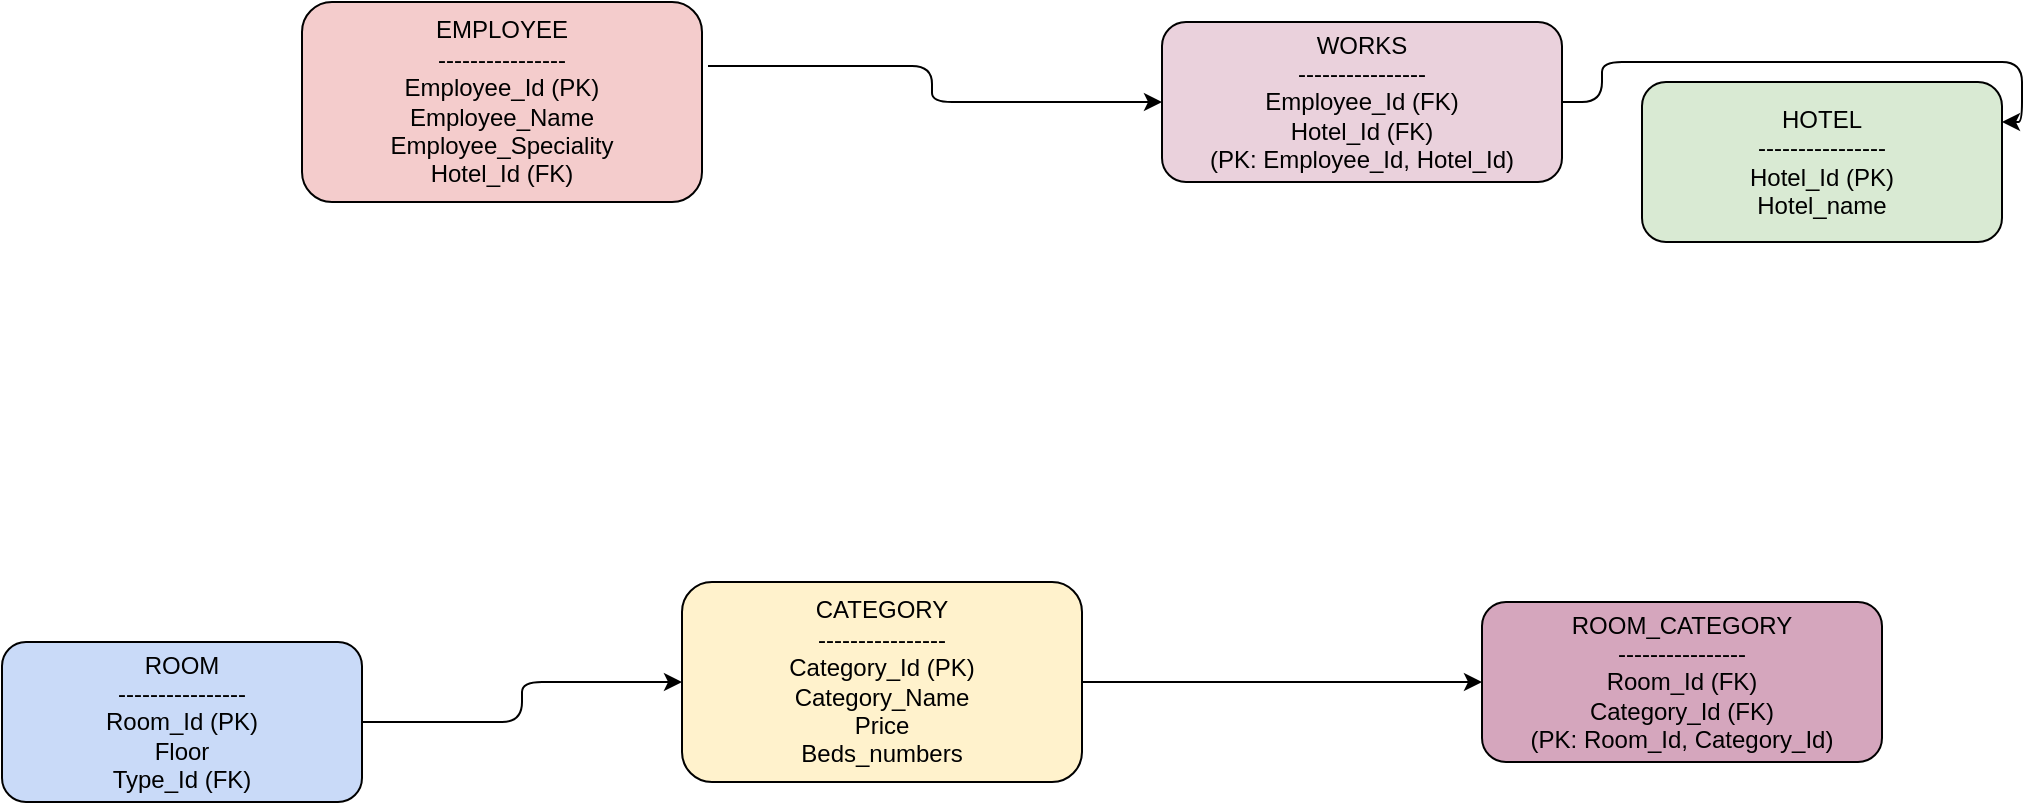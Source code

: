 <mxfile>
    <diagram id="z2f2P5NkxSe85gBTfOub" name="Hotel Physical Schema">
        <mxGraphModel dx="861" dy="489" grid="1" gridSize="10" guides="1" tooltips="1" connect="1" arrows="1" fold="1" page="1" pageScale="1" pageWidth="850" pageHeight="1100" math="0" shadow="0">
            <root>
                <mxCell id="0"/>
                <mxCell id="1" parent="0"/>
                <mxCell id="2" value="HOTEL&#xa;----------------&#xa;Hotel_Id (PK)&#xa;Hotel_name" style="shape=rectangle;whiteSpace=wrap;rounded=1;fillColor=#D9EAD3;" parent="1" vertex="1">
                    <mxGeometry x="840" y="50" width="180" height="80" as="geometry"/>
                </mxCell>
                <mxCell id="3" value="EMPLOYEE&#xa;----------------&#xa;Employee_Id (PK)&#xa;Employee_Name&#xa;Employee_Speciality&#xa;Hotel_Id (FK)" style="shape=rectangle;whiteSpace=wrap;rounded=1;fillColor=#F4CCCC;" parent="1" vertex="1">
                    <mxGeometry x="170" y="10" width="200" height="100" as="geometry"/>
                </mxCell>
                <mxCell id="4" value="ROOM&#xa;----------------&#xa;Room_Id (PK)&#xa;Floor&#xa;Type_Id (FK)" style="shape=rectangle;whiteSpace=wrap;rounded=1;fillColor=#C9DAF8;" parent="1" vertex="1">
                    <mxGeometry x="20" y="330" width="180" height="80" as="geometry"/>
                </mxCell>
                <mxCell id="7" value="ROOM_CATEGORY&#xa;----------------&#xa;Room_Id (FK)&#xa;Category_Id (FK)&#xa;(PK: Room_Id, Category_Id)" style="shape=rectangle;whiteSpace=wrap;rounded=1;fillColor=#D5A6BD;" parent="1" vertex="1">
                    <mxGeometry x="760" y="310" width="200" height="80" as="geometry"/>
                </mxCell>
                <mxCell id="8" style="edgeStyle=orthogonalEdgeStyle;entryX=1;entryY=0.25;entryDx=0;entryDy=0;" parent="1" source="6" target="2" edge="1">
                    <mxGeometry relative="1" as="geometry"/>
                </mxCell>
                <mxCell id="10" style="edgeStyle=orthogonalEdgeStyle;" parent="1" source="5" target="7" edge="1">
                    <mxGeometry relative="1" as="geometry"/>
                </mxCell>
                <mxCell id="11" value="" style="edgeStyle=orthogonalEdgeStyle;" parent="1" source="4" target="5" edge="1">
                    <mxGeometry relative="1" as="geometry">
                        <mxPoint x="200" y="370" as="sourcePoint"/>
                        <mxPoint x="760" y="350" as="targetPoint"/>
                    </mxGeometry>
                </mxCell>
                <mxCell id="5" value="CATEGORY&#xa;----------------&#xa;Category_Id (PK)&#xa;Category_Name&#xa;Price&#xa;Beds_numbers" style="shape=rectangle;whiteSpace=wrap;rounded=1;fillColor=#FFF2CC;" parent="1" vertex="1">
                    <mxGeometry x="360" y="300" width="200" height="100" as="geometry"/>
                </mxCell>
                <mxCell id="12" value="" style="edgeStyle=orthogonalEdgeStyle;exitX=1.015;exitY=0.32;exitDx=0;exitDy=0;exitPerimeter=0;" edge="1" parent="1" source="3" target="6">
                    <mxGeometry relative="1" as="geometry">
                        <mxPoint x="200" y="70" as="sourcePoint"/>
                        <mxPoint x="610" y="140" as="targetPoint"/>
                    </mxGeometry>
                </mxCell>
                <mxCell id="6" value="WORKS&#xa;----------------&#xa;Employee_Id (FK)&#xa;Hotel_Id (FK)&#xa;(PK: Employee_Id, Hotel_Id)" style="shape=rectangle;whiteSpace=wrap;rounded=1;fillColor=#EAD1DC;" parent="1" vertex="1">
                    <mxGeometry x="600" y="20" width="200" height="80" as="geometry"/>
                </mxCell>
            </root>
        </mxGraphModel>
    </diagram>
</mxfile>